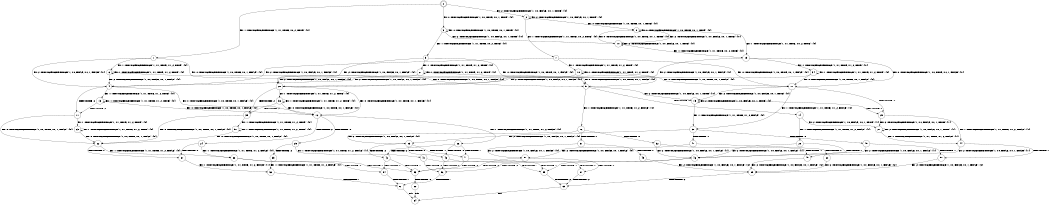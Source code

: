 digraph BCG {
size = "7, 10.5";
center = TRUE;
node [shape = circle];
0 [peripheries = 2];
0 -> 1 [label = "EX !1 !ATOMIC_EXCH_BRANCH (1, +1, TRUE, +0, 2, TRUE) !{0}"];
0 -> 2 [label = "EX !2 !ATOMIC_EXCH_BRANCH (1, +0, FALSE, +0, 1, TRUE) !{0}"];
0 -> 3 [label = "EX !0 !ATOMIC_EXCH_BRANCH (1, +0, TRUE, +0, 1, TRUE) !{0}"];
1 -> 4 [label = "EX !2 !ATOMIC_EXCH_BRANCH (1, +0, FALSE, +0, 1, FALSE) !{0}"];
1 -> 5 [label = "EX !0 !ATOMIC_EXCH_BRANCH (1, +0, TRUE, +0, 1, FALSE) !{0}"];
1 -> 6 [label = "EX !1 !ATOMIC_EXCH_BRANCH (1, +1, TRUE, +1, 2, TRUE) !{0}"];
2 -> 7 [label = "EX !1 !ATOMIC_EXCH_BRANCH (1, +1, TRUE, +0, 2, TRUE) !{0}"];
2 -> 8 [label = "EX !0 !ATOMIC_EXCH_BRANCH (1, +0, TRUE, +0, 1, TRUE) !{0}"];
2 -> 2 [label = "EX !2 !ATOMIC_EXCH_BRANCH (1, +0, FALSE, +0, 1, TRUE) !{0}"];
3 -> 9 [label = "EX !1 !ATOMIC_EXCH_BRANCH (1, +1, TRUE, +0, 2, TRUE) !{0}"];
3 -> 10 [label = "EX !2 !ATOMIC_EXCH_BRANCH (1, +0, FALSE, +0, 1, TRUE) !{0}"];
3 -> 3 [label = "EX !0 !ATOMIC_EXCH_BRANCH (1, +0, TRUE, +0, 1, TRUE) !{0}"];
4 -> 11 [label = "TERMINATE !2"];
4 -> 12 [label = "EX !0 !ATOMIC_EXCH_BRANCH (1, +0, TRUE, +0, 1, FALSE) !{0}"];
4 -> 13 [label = "EX !1 !ATOMIC_EXCH_BRANCH (1, +1, TRUE, +1, 2, TRUE) !{0}"];
5 -> 14 [label = "TERMINATE !0"];
5 -> 15 [label = "EX !2 !ATOMIC_EXCH_BRANCH (1, +0, FALSE, +0, 1, TRUE) !{0}"];
5 -> 16 [label = "EX !1 !ATOMIC_EXCH_BRANCH (1, +1, TRUE, +1, 2, FALSE) !{0}"];
6 -> 4 [label = "EX !2 !ATOMIC_EXCH_BRANCH (1, +0, FALSE, +0, 1, FALSE) !{0}"];
6 -> 5 [label = "EX !0 !ATOMIC_EXCH_BRANCH (1, +0, TRUE, +0, 1, FALSE) !{0}"];
6 -> 6 [label = "EX !1 !ATOMIC_EXCH_BRANCH (1, +1, TRUE, +1, 2, TRUE) !{0}"];
7 -> 17 [label = "EX !0 !ATOMIC_EXCH_BRANCH (1, +0, TRUE, +0, 1, FALSE) !{0}"];
7 -> 4 [label = "EX !2 !ATOMIC_EXCH_BRANCH (1, +0, FALSE, +0, 1, FALSE) !{0}"];
7 -> 18 [label = "EX !1 !ATOMIC_EXCH_BRANCH (1, +1, TRUE, +1, 2, TRUE) !{0}"];
8 -> 19 [label = "EX !1 !ATOMIC_EXCH_BRANCH (1, +1, TRUE, +0, 2, TRUE) !{0}"];
8 -> 10 [label = "EX !2 !ATOMIC_EXCH_BRANCH (1, +0, FALSE, +0, 1, TRUE) !{0}"];
8 -> 8 [label = "EX !0 !ATOMIC_EXCH_BRANCH (1, +0, TRUE, +0, 1, TRUE) !{0}"];
9 -> 20 [label = "EX !2 !ATOMIC_EXCH_BRANCH (1, +0, FALSE, +0, 1, FALSE) !{0}"];
9 -> 21 [label = "EX !1 !ATOMIC_EXCH_BRANCH (1, +1, TRUE, +1, 2, TRUE) !{0}"];
9 -> 5 [label = "EX !0 !ATOMIC_EXCH_BRANCH (1, +0, TRUE, +0, 1, FALSE) !{0}"];
10 -> 19 [label = "EX !1 !ATOMIC_EXCH_BRANCH (1, +1, TRUE, +0, 2, TRUE) !{0}"];
10 -> 10 [label = "EX !2 !ATOMIC_EXCH_BRANCH (1, +0, FALSE, +0, 1, TRUE) !{0}"];
10 -> 8 [label = "EX !0 !ATOMIC_EXCH_BRANCH (1, +0, TRUE, +0, 1, TRUE) !{0}"];
11 -> 22 [label = "EX !0 !ATOMIC_EXCH_BRANCH (1, +0, TRUE, +0, 1, FALSE) !{0}"];
11 -> 23 [label = "EX !1 !ATOMIC_EXCH_BRANCH (1, +1, TRUE, +1, 2, TRUE) !{0}"];
12 -> 24 [label = "TERMINATE !2"];
12 -> 25 [label = "TERMINATE !0"];
12 -> 26 [label = "EX !1 !ATOMIC_EXCH_BRANCH (1, +1, TRUE, +1, 2, FALSE) !{0}"];
13 -> 11 [label = "TERMINATE !2"];
13 -> 12 [label = "EX !0 !ATOMIC_EXCH_BRANCH (1, +0, TRUE, +0, 1, FALSE) !{0}"];
13 -> 13 [label = "EX !1 !ATOMIC_EXCH_BRANCH (1, +1, TRUE, +1, 2, TRUE) !{0}"];
14 -> 27 [label = "EX !2 !ATOMIC_EXCH_BRANCH (1, +0, FALSE, +0, 1, TRUE) !{1}"];
14 -> 28 [label = "EX !1 !ATOMIC_EXCH_BRANCH (1, +1, TRUE, +1, 2, FALSE) !{1}"];
15 -> 29 [label = "TERMINATE !0"];
15 -> 15 [label = "EX !2 !ATOMIC_EXCH_BRANCH (1, +0, FALSE, +0, 1, TRUE) !{0}"];
15 -> 30 [label = "EX !1 !ATOMIC_EXCH_BRANCH (1, +1, TRUE, +1, 2, FALSE) !{0}"];
16 -> 31 [label = "TERMINATE !1"];
16 -> 32 [label = "TERMINATE !0"];
16 -> 33 [label = "EX !2 !ATOMIC_EXCH_BRANCH (1, +0, FALSE, +0, 1, FALSE) !{0}"];
17 -> 29 [label = "TERMINATE !0"];
17 -> 15 [label = "EX !2 !ATOMIC_EXCH_BRANCH (1, +0, FALSE, +0, 1, TRUE) !{0}"];
17 -> 30 [label = "EX !1 !ATOMIC_EXCH_BRANCH (1, +1, TRUE, +1, 2, FALSE) !{0}"];
18 -> 17 [label = "EX !0 !ATOMIC_EXCH_BRANCH (1, +0, TRUE, +0, 1, FALSE) !{0}"];
18 -> 4 [label = "EX !2 !ATOMIC_EXCH_BRANCH (1, +0, FALSE, +0, 1, FALSE) !{0}"];
18 -> 18 [label = "EX !1 !ATOMIC_EXCH_BRANCH (1, +1, TRUE, +1, 2, TRUE) !{0}"];
19 -> 20 [label = "EX !2 !ATOMIC_EXCH_BRANCH (1, +0, FALSE, +0, 1, FALSE) !{0}"];
19 -> 34 [label = "EX !1 !ATOMIC_EXCH_BRANCH (1, +1, TRUE, +1, 2, TRUE) !{0}"];
19 -> 17 [label = "EX !0 !ATOMIC_EXCH_BRANCH (1, +0, TRUE, +0, 1, FALSE) !{0}"];
20 -> 35 [label = "TERMINATE !2"];
20 -> 36 [label = "EX !1 !ATOMIC_EXCH_BRANCH (1, +1, TRUE, +1, 2, TRUE) !{0}"];
20 -> 12 [label = "EX !0 !ATOMIC_EXCH_BRANCH (1, +0, TRUE, +0, 1, FALSE) !{0}"];
21 -> 20 [label = "EX !2 !ATOMIC_EXCH_BRANCH (1, +0, FALSE, +0, 1, FALSE) !{0}"];
21 -> 21 [label = "EX !1 !ATOMIC_EXCH_BRANCH (1, +1, TRUE, +1, 2, TRUE) !{0}"];
21 -> 5 [label = "EX !0 !ATOMIC_EXCH_BRANCH (1, +0, TRUE, +0, 1, FALSE) !{0}"];
22 -> 37 [label = "TERMINATE !0"];
22 -> 38 [label = "EX !1 !ATOMIC_EXCH_BRANCH (1, +1, TRUE, +1, 2, FALSE) !{0}"];
23 -> 22 [label = "EX !0 !ATOMIC_EXCH_BRANCH (1, +0, TRUE, +0, 1, FALSE) !{0}"];
23 -> 23 [label = "EX !1 !ATOMIC_EXCH_BRANCH (1, +1, TRUE, +1, 2, TRUE) !{0}"];
24 -> 37 [label = "TERMINATE !0"];
24 -> 38 [label = "EX !1 !ATOMIC_EXCH_BRANCH (1, +1, TRUE, +1, 2, FALSE) !{0}"];
25 -> 39 [label = "TERMINATE !2"];
25 -> 40 [label = "EX !1 !ATOMIC_EXCH_BRANCH (1, +1, TRUE, +1, 2, FALSE) !{1}"];
26 -> 41 [label = "TERMINATE !1"];
26 -> 42 [label = "TERMINATE !2"];
26 -> 43 [label = "TERMINATE !0"];
27 -> 27 [label = "EX !2 !ATOMIC_EXCH_BRANCH (1, +0, FALSE, +0, 1, TRUE) !{1}"];
27 -> 44 [label = "EX !1 !ATOMIC_EXCH_BRANCH (1, +1, TRUE, +1, 2, FALSE) !{1}"];
28 -> 45 [label = "TERMINATE !1"];
28 -> 46 [label = "EX !2 !ATOMIC_EXCH_BRANCH (1, +0, FALSE, +0, 1, FALSE) !{1}"];
29 -> 27 [label = "EX !2 !ATOMIC_EXCH_BRANCH (1, +0, FALSE, +0, 1, TRUE) !{1}"];
29 -> 44 [label = "EX !1 !ATOMIC_EXCH_BRANCH (1, +1, TRUE, +1, 2, FALSE) !{1}"];
30 -> 47 [label = "TERMINATE !1"];
30 -> 48 [label = "TERMINATE !0"];
30 -> 33 [label = "EX !2 !ATOMIC_EXCH_BRANCH (1, +0, FALSE, +0, 1, FALSE) !{0}"];
31 -> 49 [label = "TERMINATE !0"];
31 -> 50 [label = "EX !2 !ATOMIC_EXCH_BRANCH (1, +0, FALSE, +0, 1, FALSE) !{0}"];
32 -> 45 [label = "TERMINATE !1"];
32 -> 46 [label = "EX !2 !ATOMIC_EXCH_BRANCH (1, +0, FALSE, +0, 1, FALSE) !{1}"];
33 -> 41 [label = "TERMINATE !1"];
33 -> 42 [label = "TERMINATE !2"];
33 -> 43 [label = "TERMINATE !0"];
34 -> 20 [label = "EX !2 !ATOMIC_EXCH_BRANCH (1, +0, FALSE, +0, 1, FALSE) !{0}"];
34 -> 34 [label = "EX !1 !ATOMIC_EXCH_BRANCH (1, +1, TRUE, +1, 2, TRUE) !{0}"];
34 -> 17 [label = "EX !0 !ATOMIC_EXCH_BRANCH (1, +0, TRUE, +0, 1, FALSE) !{0}"];
35 -> 51 [label = "EX !1 !ATOMIC_EXCH_BRANCH (1, +1, TRUE, +1, 2, TRUE) !{0}"];
35 -> 22 [label = "EX !0 !ATOMIC_EXCH_BRANCH (1, +0, TRUE, +0, 1, FALSE) !{0}"];
36 -> 35 [label = "TERMINATE !2"];
36 -> 36 [label = "EX !1 !ATOMIC_EXCH_BRANCH (1, +1, TRUE, +1, 2, TRUE) !{0}"];
36 -> 12 [label = "EX !0 !ATOMIC_EXCH_BRANCH (1, +0, TRUE, +0, 1, FALSE) !{0}"];
37 -> 52 [label = "EX !1 !ATOMIC_EXCH_BRANCH (1, +1, TRUE, +1, 2, FALSE) !{1}"];
38 -> 53 [label = "TERMINATE !1"];
38 -> 54 [label = "TERMINATE !0"];
39 -> 52 [label = "EX !1 !ATOMIC_EXCH_BRANCH (1, +1, TRUE, +1, 2, FALSE) !{1}"];
40 -> 55 [label = "TERMINATE !1"];
40 -> 56 [label = "TERMINATE !2"];
41 -> 53 [label = "TERMINATE !2"];
41 -> 57 [label = "TERMINATE !0"];
42 -> 53 [label = "TERMINATE !1"];
42 -> 54 [label = "TERMINATE !0"];
43 -> 55 [label = "TERMINATE !1"];
43 -> 56 [label = "TERMINATE !2"];
44 -> 58 [label = "TERMINATE !1"];
44 -> 46 [label = "EX !2 !ATOMIC_EXCH_BRANCH (1, +0, FALSE, +0, 1, FALSE) !{1}"];
45 -> 59 [label = "EX !2 !ATOMIC_EXCH_BRANCH (1, +0, FALSE, +0, 1, FALSE) !{2}"];
46 -> 55 [label = "TERMINATE !1"];
46 -> 56 [label = "TERMINATE !2"];
47 -> 60 [label = "TERMINATE !0"];
47 -> 50 [label = "EX !2 !ATOMIC_EXCH_BRANCH (1, +0, FALSE, +0, 1, FALSE) !{0}"];
48 -> 58 [label = "TERMINATE !1"];
48 -> 46 [label = "EX !2 !ATOMIC_EXCH_BRANCH (1, +0, FALSE, +0, 1, FALSE) !{1}"];
49 -> 59 [label = "EX !2 !ATOMIC_EXCH_BRANCH (1, +0, FALSE, +0, 1, FALSE) !{2}"];
50 -> 53 [label = "TERMINATE !2"];
50 -> 57 [label = "TERMINATE !0"];
51 -> 51 [label = "EX !1 !ATOMIC_EXCH_BRANCH (1, +1, TRUE, +1, 2, TRUE) !{0}"];
51 -> 22 [label = "EX !0 !ATOMIC_EXCH_BRANCH (1, +0, TRUE, +0, 1, FALSE) !{0}"];
52 -> 61 [label = "TERMINATE !1"];
53 -> 62 [label = "TERMINATE !0"];
54 -> 61 [label = "TERMINATE !1"];
55 -> 63 [label = "TERMINATE !2"];
56 -> 61 [label = "TERMINATE !1"];
57 -> 63 [label = "TERMINATE !2"];
58 -> 59 [label = "EX !2 !ATOMIC_EXCH_BRANCH (1, +0, FALSE, +0, 1, FALSE) !{2}"];
59 -> 63 [label = "TERMINATE !2"];
60 -> 59 [label = "EX !2 !ATOMIC_EXCH_BRANCH (1, +0, FALSE, +0, 1, FALSE) !{2}"];
61 -> 64 [label = "exit"];
62 -> 64 [label = "exit"];
63 -> 64 [label = "exit"];
}
